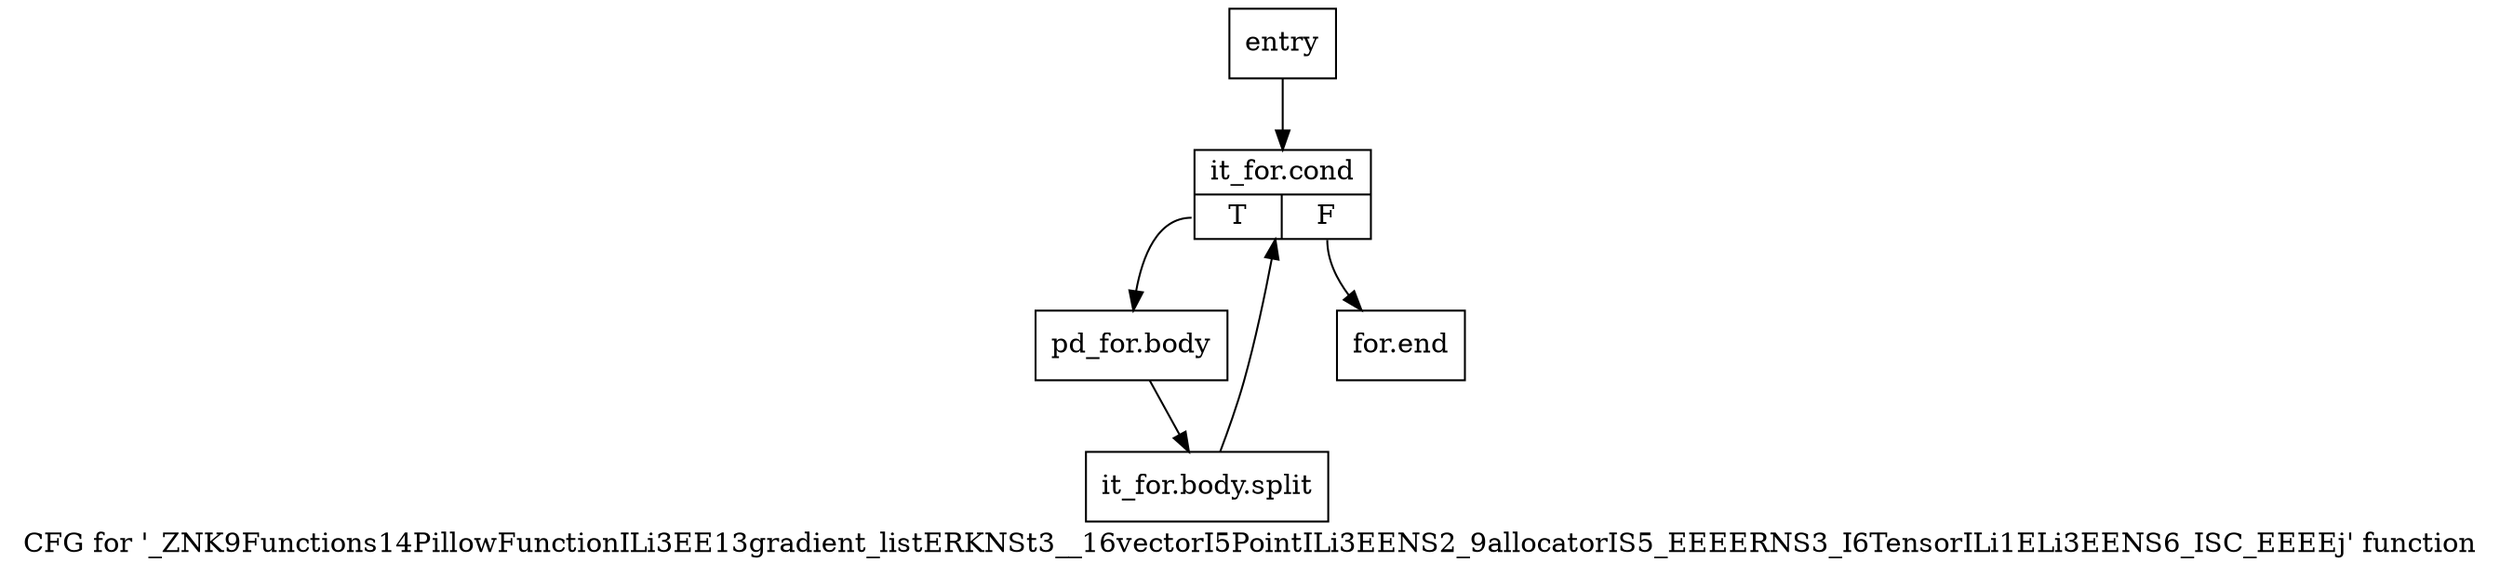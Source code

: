 digraph "CFG for '_ZNK9Functions14PillowFunctionILi3EE13gradient_listERKNSt3__16vectorI5PointILi3EENS2_9allocatorIS5_EEEERNS3_I6TensorILi1ELi3EENS6_ISC_EEEEj' function" {
	label="CFG for '_ZNK9Functions14PillowFunctionILi3EE13gradient_listERKNSt3__16vectorI5PointILi3EENS2_9allocatorIS5_EEEERNS3_I6TensorILi1ELi3EENS6_ISC_EEEEj' function";

	Node0x58d50a0 [shape=record,label="{entry}"];
	Node0x58d50a0 -> Node0x58d50f0;
	Node0x58d50f0 [shape=record,label="{it_for.cond|{<s0>T|<s1>F}}"];
	Node0x58d50f0:s0 -> Node0x58d5140;
	Node0x58d50f0:s1 -> Node0x58d5190;
	Node0x58d5140 [shape=record,label="{pd_for.body}"];
	Node0x58d5140 -> Node0xa7517b0;
	Node0xa7517b0 [shape=record,label="{it_for.body.split}"];
	Node0xa7517b0 -> Node0x58d50f0;
	Node0x58d5190 [shape=record,label="{for.end}"];
}
